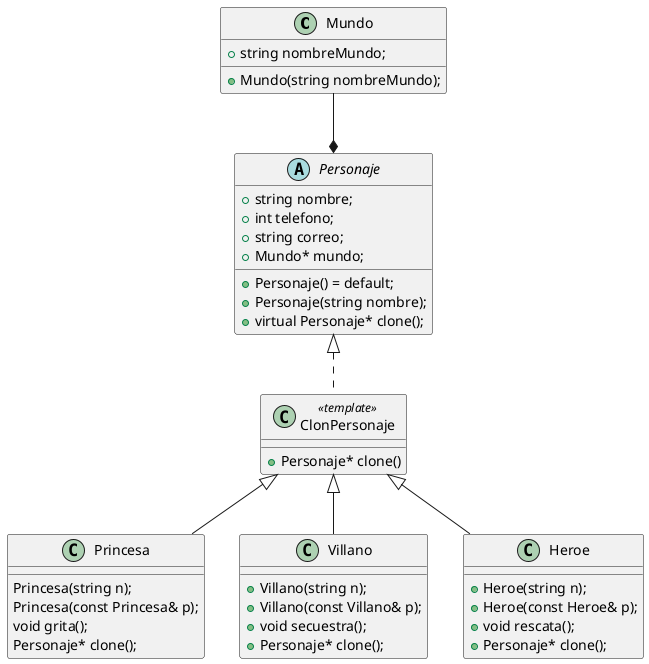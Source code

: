 @startuml

  class Mundo{
      +Mundo(string nombreMundo);
      +string nombreMundo;
  }
  abstract Personaje{
      +Personaje() = default;
      +Personaje(string nombre);
      +string nombre;
      +int telefono;
      +string correo;
      +Mundo* mundo;
      +virtual Personaje* clone();
  }

  class ClonPersonaje<<template>>{
    +Personaje* clone()
  }
  class Princesa{
      Princesa(string n);
      Princesa(const Princesa& p);
      void grita();
      Personaje* clone();
  }

  class Villano{
      +Villano(string n);
      +Villano(const Villano& p);
      +void secuestra();
      +Personaje* clone();
  }

  class Heroe{
      +Heroe(string n);
      +Heroe(const Heroe& p);
      +void rescata();
      +Personaje* clone();
  }

  ClonPersonaje <|-- Heroe
  ClonPersonaje  <|-- Princesa
  ClonPersonaje  <|-- Villano
  Personaje <|.. ClonPersonaje
  Mundo --* Personaje
@enduml
